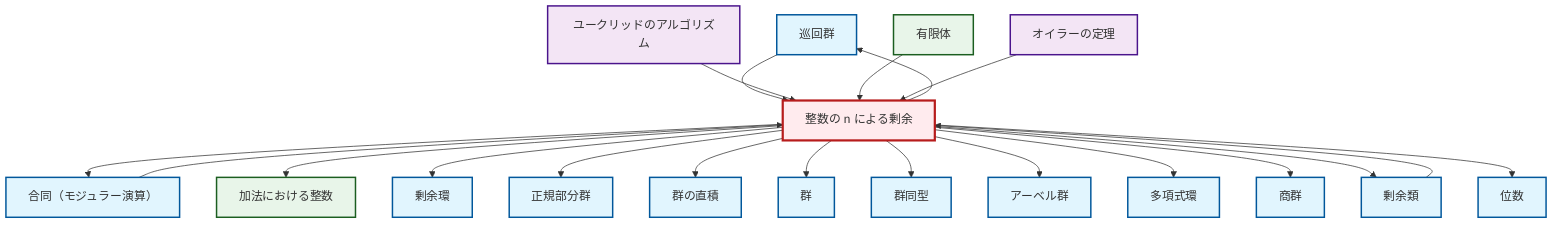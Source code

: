 graph TD
    classDef definition fill:#e1f5fe,stroke:#01579b,stroke-width:2px
    classDef theorem fill:#f3e5f5,stroke:#4a148c,stroke-width:2px
    classDef axiom fill:#fff3e0,stroke:#e65100,stroke-width:2px
    classDef example fill:#e8f5e9,stroke:#1b5e20,stroke-width:2px
    classDef current fill:#ffebee,stroke:#b71c1c,stroke-width:3px
    def-quotient-group["商群"]:::definition
    def-normal-subgroup["正規部分群"]:::definition
    def-cyclic-group["巡回群"]:::definition
    def-order["位数"]:::definition
    def-isomorphism["群同型"]:::definition
    def-direct-product["群の直積"]:::definition
    def-polynomial-ring["多項式環"]:::definition
    def-group["群"]:::definition
    ex-integers-addition["加法における整数"]:::example
    ex-finite-field["有限体"]:::example
    thm-euclidean-algorithm["ユークリッドのアルゴリズム"]:::theorem
    def-abelian-group["アーベル群"]:::definition
    def-coset["剰余類"]:::definition
    ex-quotient-integers-mod-n["整数の n による剰余"]:::example
    def-quotient-ring["剰余環"]:::definition
    def-congruence["合同（モジュラー演算）"]:::definition
    thm-euler["オイラーの定理"]:::theorem
    ex-quotient-integers-mod-n --> def-congruence
    ex-quotient-integers-mod-n --> ex-integers-addition
    ex-quotient-integers-mod-n --> def-quotient-ring
    ex-quotient-integers-mod-n --> def-normal-subgroup
    def-cyclic-group --> ex-quotient-integers-mod-n
    def-coset --> ex-quotient-integers-mod-n
    thm-euclidean-algorithm --> ex-quotient-integers-mod-n
    ex-quotient-integers-mod-n --> def-direct-product
    ex-quotient-integers-mod-n --> def-group
    ex-quotient-integers-mod-n --> def-isomorphism
    ex-finite-field --> ex-quotient-integers-mod-n
    ex-quotient-integers-mod-n --> def-abelian-group
    ex-quotient-integers-mod-n --> def-polynomial-ring
    ex-quotient-integers-mod-n --> def-cyclic-group
    thm-euler --> ex-quotient-integers-mod-n
    ex-quotient-integers-mod-n --> def-quotient-group
    ex-quotient-integers-mod-n --> def-coset
    def-congruence --> ex-quotient-integers-mod-n
    ex-quotient-integers-mod-n --> def-order
    class ex-quotient-integers-mod-n current